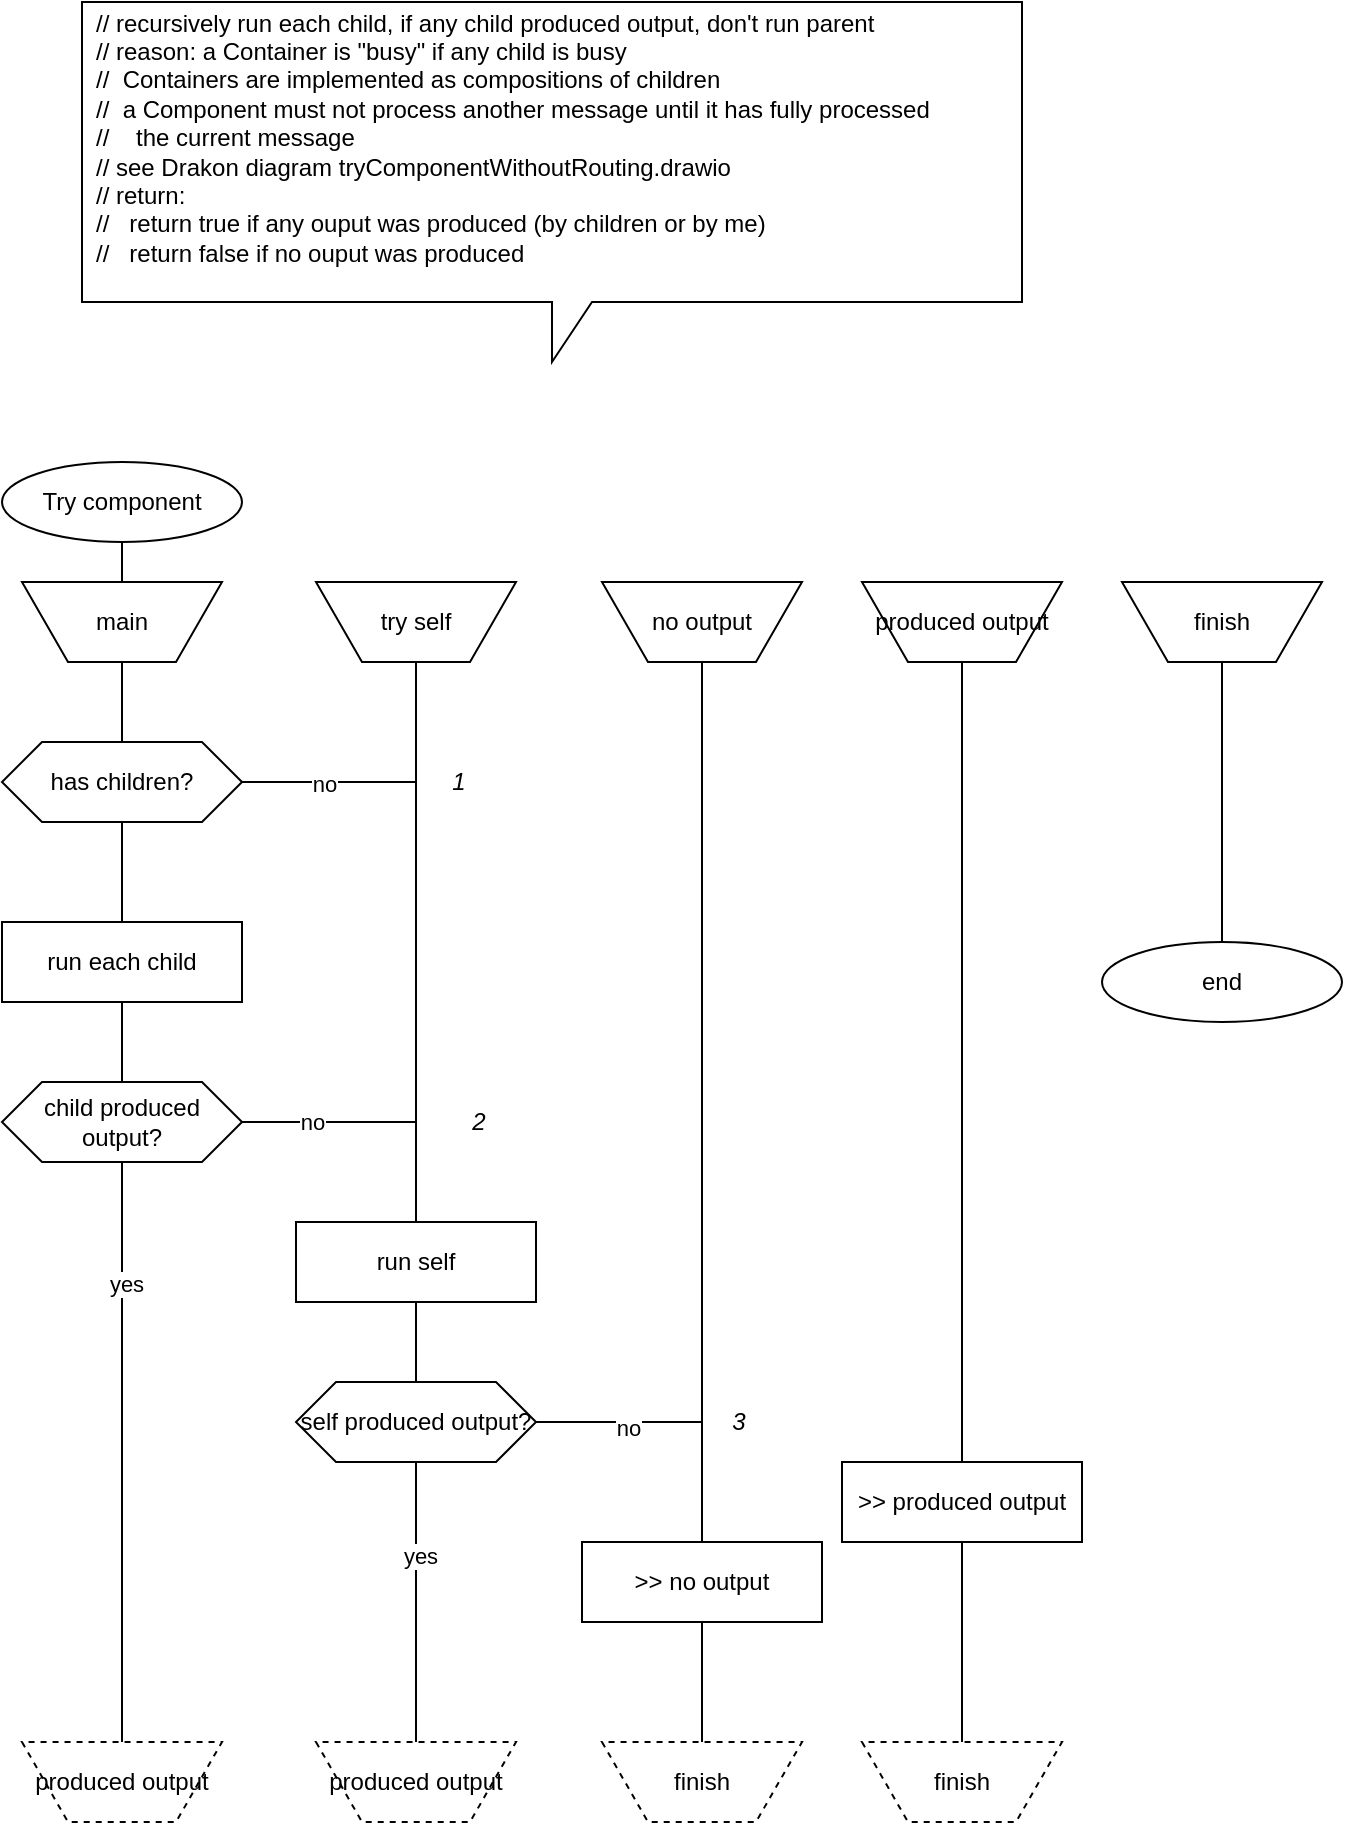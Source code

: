<mxfile version="14.6.13" type="device"><diagram id="C5RBs43oDa-KdzZeNtuy" name="Page-1"><mxGraphModel dx="1106" dy="806" grid="1" gridSize="10" guides="1" tooltips="1" connect="1" arrows="1" fold="1" page="1" pageScale="1" pageWidth="827" pageHeight="1169" math="0" shadow="0"><root><mxCell id="WIyWlLk6GJQsqaUBKTNV-0"/><mxCell id="WIyWlLk6GJQsqaUBKTNV-1" parent="WIyWlLk6GJQsqaUBKTNV-0"/><mxCell id="bzFeX_p7-rOfqqyGRg9e-41" style="edgeStyle=orthogonalEdgeStyle;rounded=0;orthogonalLoop=1;jettySize=auto;html=1;exitX=0.5;exitY=1;exitDx=0;exitDy=0;endArrow=none;endFill=0;startArrow=none;entryX=0.5;entryY=0;entryDx=0;entryDy=0;" parent="WIyWlLk6GJQsqaUBKTNV-1" source="bzFeX_p7-rOfqqyGRg9e-46" target="bzFeX_p7-rOfqqyGRg9e-52" edge="1"><mxGeometry relative="1" as="geometry"><mxPoint x="100" y="850" as="targetPoint"/></mxGeometry></mxCell><mxCell id="bzFeX_p7-rOfqqyGRg9e-71" value="yes" style="edgeLabel;html=1;align=center;verticalAlign=middle;resizable=0;points=[];" parent="bzFeX_p7-rOfqqyGRg9e-41" vertex="1" connectable="0"><mxGeometry x="0.152" y="2" relative="1" as="geometry"><mxPoint as="offset"/></mxGeometry></mxCell><mxCell id="bzFeX_p7-rOfqqyGRg9e-27" value="Try component" style="ellipse;whiteSpace=wrap;html=1;" parent="WIyWlLk6GJQsqaUBKTNV-1" vertex="1"><mxGeometry x="40" y="270" width="120" height="40" as="geometry"/></mxCell><mxCell id="bzFeX_p7-rOfqqyGRg9e-69" style="edgeStyle=orthogonalEdgeStyle;rounded=0;orthogonalLoop=1;jettySize=auto;html=1;exitX=1;exitY=0.5;exitDx=0;exitDy=0;entryX=0.5;entryY=0;entryDx=0;entryDy=0;endArrow=none;endFill=0;" parent="WIyWlLk6GJQsqaUBKTNV-1" source="bzFeX_p7-rOfqqyGRg9e-32" target="bzFeX_p7-rOfqqyGRg9e-36" edge="1"><mxGeometry relative="1" as="geometry"/></mxCell><mxCell id="n007bIFmmcKfIuE7vZjC-0" value="no" style="edgeLabel;html=1;align=center;verticalAlign=middle;resizable=0;points=[];" vertex="1" connectable="0" parent="bzFeX_p7-rOfqqyGRg9e-69"><mxGeometry x="-0.733" y="-1" relative="1" as="geometry"><mxPoint as="offset"/></mxGeometry></mxCell><mxCell id="bzFeX_p7-rOfqqyGRg9e-32" value="has children?" style="shape=hexagon;perimeter=hexagonPerimeter2;whiteSpace=wrap;html=1;fixedSize=1;" parent="WIyWlLk6GJQsqaUBKTNV-1" vertex="1"><mxGeometry x="40" y="410" width="120" height="40" as="geometry"/></mxCell><mxCell id="bzFeX_p7-rOfqqyGRg9e-65" style="edgeStyle=orthogonalEdgeStyle;rounded=0;orthogonalLoop=1;jettySize=auto;html=1;exitX=1;exitY=0.5;exitDx=0;exitDy=0;entryX=0.5;entryY=0;entryDx=0;entryDy=0;endArrow=none;endFill=0;" parent="WIyWlLk6GJQsqaUBKTNV-1" source="bzFeX_p7-rOfqqyGRg9e-25" target="bzFeX_p7-rOfqqyGRg9e-36" edge="1"><mxGeometry relative="1" as="geometry"/></mxCell><mxCell id="bzFeX_p7-rOfqqyGRg9e-70" value="no" style="edgeLabel;html=1;align=center;verticalAlign=middle;resizable=0;points=[];" parent="bzFeX_p7-rOfqqyGRg9e-65" vertex="1" connectable="0"><mxGeometry x="-0.489" relative="1" as="geometry"><mxPoint as="offset"/></mxGeometry></mxCell><mxCell id="bzFeX_p7-rOfqqyGRg9e-25" value="child produced output?" style="shape=hexagon;perimeter=hexagonPerimeter2;whiteSpace=wrap;html=1;fixedSize=1;" parent="WIyWlLk6GJQsqaUBKTNV-1" vertex="1"><mxGeometry x="40" y="580" width="120" height="40" as="geometry"/></mxCell><mxCell id="bzFeX_p7-rOfqqyGRg9e-26" value="run each child" style="rounded=0;whiteSpace=wrap;html=1;" parent="WIyWlLk6GJQsqaUBKTNV-1" vertex="1"><mxGeometry x="40" y="500" width="120" height="40" as="geometry"/></mxCell><mxCell id="bzFeX_p7-rOfqqyGRg9e-44" style="edgeStyle=orthogonalEdgeStyle;rounded=0;orthogonalLoop=1;jettySize=auto;html=1;exitX=0.5;exitY=1;exitDx=0;exitDy=0;endArrow=none;endFill=0;entryX=0.5;entryY=0;entryDx=0;entryDy=0;" parent="WIyWlLk6GJQsqaUBKTNV-1" source="bzFeX_p7-rOfqqyGRg9e-45" target="bzFeX_p7-rOfqqyGRg9e-55" edge="1"><mxGeometry relative="1" as="geometry"><mxPoint x="389.5" y="340" as="sourcePoint"/><mxPoint x="390" y="850" as="targetPoint"/></mxGeometry></mxCell><mxCell id="bzFeX_p7-rOfqqyGRg9e-43" value="&amp;gt;&amp;gt; no output" style="rounded=0;whiteSpace=wrap;html=1;" parent="WIyWlLk6GJQsqaUBKTNV-1" vertex="1"><mxGeometry x="330" y="810" width="120" height="40" as="geometry"/></mxCell><mxCell id="bzFeX_p7-rOfqqyGRg9e-45" value="no output" style="verticalLabelPosition=middle;verticalAlign=middle;html=1;shape=trapezoid;perimeter=trapezoidPerimeter;whiteSpace=wrap;size=0.23;arcSize=10;flipV=1;labelPosition=center;align=center;" parent="WIyWlLk6GJQsqaUBKTNV-1" vertex="1"><mxGeometry x="340" y="330" width="100" height="40" as="geometry"/></mxCell><mxCell id="bzFeX_p7-rOfqqyGRg9e-46" value="main" style="verticalLabelPosition=middle;verticalAlign=middle;html=1;shape=trapezoid;perimeter=trapezoidPerimeter;whiteSpace=wrap;size=0.23;arcSize=10;flipV=1;labelPosition=center;align=center;" parent="WIyWlLk6GJQsqaUBKTNV-1" vertex="1"><mxGeometry x="50" y="330" width="100" height="40" as="geometry"/></mxCell><mxCell id="bzFeX_p7-rOfqqyGRg9e-47" value="" style="edgeStyle=orthogonalEdgeStyle;rounded=0;orthogonalLoop=1;jettySize=auto;html=1;exitX=0.5;exitY=1;exitDx=0;exitDy=0;endArrow=none;endFill=0;" parent="WIyWlLk6GJQsqaUBKTNV-1" source="bzFeX_p7-rOfqqyGRg9e-27" target="bzFeX_p7-rOfqqyGRg9e-46" edge="1"><mxGeometry relative="1" as="geometry"><mxPoint x="100" y="310" as="sourcePoint"/><mxPoint x="100" y="850" as="targetPoint"/></mxGeometry></mxCell><mxCell id="bzFeX_p7-rOfqqyGRg9e-49" style="edgeStyle=orthogonalEdgeStyle;rounded=0;orthogonalLoop=1;jettySize=auto;html=1;exitX=0.5;exitY=1;exitDx=0;exitDy=0;endArrow=none;endFill=0;entryX=0.5;entryY=0;entryDx=0;entryDy=0;" parent="WIyWlLk6GJQsqaUBKTNV-1" source="bzFeX_p7-rOfqqyGRg9e-51" target="bzFeX_p7-rOfqqyGRg9e-53" edge="1"><mxGeometry relative="1" as="geometry"><mxPoint x="519.5" y="340" as="sourcePoint"/><mxPoint x="520" y="850" as="targetPoint"/></mxGeometry></mxCell><mxCell id="bzFeX_p7-rOfqqyGRg9e-50" value="&amp;gt;&amp;gt; produced output" style="rounded=0;whiteSpace=wrap;html=1;" parent="WIyWlLk6GJQsqaUBKTNV-1" vertex="1"><mxGeometry x="460" y="770" width="120" height="40" as="geometry"/></mxCell><mxCell id="bzFeX_p7-rOfqqyGRg9e-51" value="produced output" style="verticalLabelPosition=middle;verticalAlign=middle;html=1;shape=trapezoid;perimeter=trapezoidPerimeter;whiteSpace=wrap;size=0.23;arcSize=10;flipV=1;labelPosition=center;align=center;" parent="WIyWlLk6GJQsqaUBKTNV-1" vertex="1"><mxGeometry x="470" y="330" width="100" height="40" as="geometry"/></mxCell><mxCell id="bzFeX_p7-rOfqqyGRg9e-52" value="produced output" style="verticalLabelPosition=middle;verticalAlign=middle;html=1;shape=trapezoid;perimeter=trapezoidPerimeter;whiteSpace=wrap;size=0.23;arcSize=10;flipV=1;labelPosition=center;align=center;dashed=1;" parent="WIyWlLk6GJQsqaUBKTNV-1" vertex="1"><mxGeometry x="50" y="910" width="100" height="40" as="geometry"/></mxCell><mxCell id="bzFeX_p7-rOfqqyGRg9e-53" value="finish" style="verticalLabelPosition=middle;verticalAlign=middle;html=1;shape=trapezoid;perimeter=trapezoidPerimeter;whiteSpace=wrap;size=0.23;arcSize=10;flipV=1;labelPosition=center;align=center;dashed=1;" parent="WIyWlLk6GJQsqaUBKTNV-1" vertex="1"><mxGeometry x="470" y="910" width="100" height="40" as="geometry"/></mxCell><mxCell id="bzFeX_p7-rOfqqyGRg9e-55" value="finish" style="verticalLabelPosition=middle;verticalAlign=middle;html=1;shape=trapezoid;perimeter=trapezoidPerimeter;whiteSpace=wrap;size=0.23;arcSize=10;flipV=1;labelPosition=center;align=center;dashed=1;" parent="WIyWlLk6GJQsqaUBKTNV-1" vertex="1"><mxGeometry x="340" y="910" width="100" height="40" as="geometry"/></mxCell><mxCell id="bzFeX_p7-rOfqqyGRg9e-56" style="edgeStyle=orthogonalEdgeStyle;rounded=0;orthogonalLoop=1;jettySize=auto;html=1;exitX=0.5;exitY=1;exitDx=0;exitDy=0;endArrow=none;endFill=0;entryX=0.5;entryY=0;entryDx=0;entryDy=0;" parent="WIyWlLk6GJQsqaUBKTNV-1" source="bzFeX_p7-rOfqqyGRg9e-58" target="bzFeX_p7-rOfqqyGRg9e-60" edge="1"><mxGeometry relative="1" as="geometry"><mxPoint x="649.5" y="340" as="sourcePoint"/><mxPoint x="650" y="910" as="targetPoint"/></mxGeometry></mxCell><mxCell id="bzFeX_p7-rOfqqyGRg9e-58" value="finish" style="verticalLabelPosition=middle;verticalAlign=middle;html=1;shape=trapezoid;perimeter=trapezoidPerimeter;whiteSpace=wrap;size=0.23;arcSize=10;flipV=1;labelPosition=center;align=center;" parent="WIyWlLk6GJQsqaUBKTNV-1" vertex="1"><mxGeometry x="600" y="330" width="100" height="40" as="geometry"/></mxCell><mxCell id="bzFeX_p7-rOfqqyGRg9e-60" value="end" style="ellipse;whiteSpace=wrap;html=1;" parent="WIyWlLk6GJQsqaUBKTNV-1" vertex="1"><mxGeometry x="590" y="510" width="120" height="40" as="geometry"/></mxCell><mxCell id="bzFeX_p7-rOfqqyGRg9e-61" style="edgeStyle=orthogonalEdgeStyle;rounded=0;orthogonalLoop=1;jettySize=auto;html=1;endArrow=none;endFill=0;entryX=0.5;entryY=0;entryDx=0;entryDy=0;exitX=0.5;exitY=1;exitDx=0;exitDy=0;" parent="WIyWlLk6GJQsqaUBKTNV-1" source="bzFeX_p7-rOfqqyGRg9e-63" target="bzFeX_p7-rOfqqyGRg9e-64" edge="1"><mxGeometry relative="1" as="geometry"><mxPoint x="247" y="450" as="sourcePoint"/><mxPoint x="246.5" y="900" as="targetPoint"/><Array as="points"/></mxGeometry></mxCell><mxCell id="bzFeX_p7-rOfqqyGRg9e-72" value="yes" style="edgeLabel;html=1;align=center;verticalAlign=middle;resizable=0;points=[];" parent="bzFeX_p7-rOfqqyGRg9e-61" vertex="1" connectable="0"><mxGeometry x="0.656" y="2" relative="1" as="geometry"><mxPoint as="offset"/></mxGeometry></mxCell><mxCell id="bzFeX_p7-rOfqqyGRg9e-63" value="try self" style="verticalLabelPosition=middle;verticalAlign=middle;html=1;shape=trapezoid;perimeter=trapezoidPerimeter;whiteSpace=wrap;size=0.23;arcSize=10;flipV=1;labelPosition=center;align=center;" parent="WIyWlLk6GJQsqaUBKTNV-1" vertex="1"><mxGeometry x="197" y="330" width="100" height="40" as="geometry"/></mxCell><mxCell id="bzFeX_p7-rOfqqyGRg9e-64" value="produced output" style="verticalLabelPosition=middle;verticalAlign=middle;html=1;shape=trapezoid;perimeter=trapezoidPerimeter;whiteSpace=wrap;size=0.23;arcSize=10;flipV=1;labelPosition=center;align=center;dashed=1;" parent="WIyWlLk6GJQsqaUBKTNV-1" vertex="1"><mxGeometry x="197" y="910" width="100" height="40" as="geometry"/></mxCell><mxCell id="bzFeX_p7-rOfqqyGRg9e-36" value="run self" style="rounded=0;whiteSpace=wrap;html=1;" parent="WIyWlLk6GJQsqaUBKTNV-1" vertex="1"><mxGeometry x="187" y="650" width="120" height="40" as="geometry"/></mxCell><mxCell id="bzFeX_p7-rOfqqyGRg9e-68" style="edgeStyle=orthogonalEdgeStyle;rounded=0;orthogonalLoop=1;jettySize=auto;html=1;exitX=1;exitY=0.5;exitDx=0;exitDy=0;entryX=0.5;entryY=0;entryDx=0;entryDy=0;endArrow=none;endFill=0;" parent="WIyWlLk6GJQsqaUBKTNV-1" source="bzFeX_p7-rOfqqyGRg9e-37" target="bzFeX_p7-rOfqqyGRg9e-43" edge="1"><mxGeometry relative="1" as="geometry"/></mxCell><mxCell id="bzFeX_p7-rOfqqyGRg9e-73" value="no" style="edgeLabel;html=1;align=center;verticalAlign=middle;resizable=0;points=[];" parent="bzFeX_p7-rOfqqyGRg9e-68" vertex="1" connectable="0"><mxGeometry x="-0.357" y="-3" relative="1" as="geometry"><mxPoint as="offset"/></mxGeometry></mxCell><mxCell id="bzFeX_p7-rOfqqyGRg9e-37" value="self produced output?" style="shape=hexagon;perimeter=hexagonPerimeter2;whiteSpace=wrap;html=1;fixedSize=1;" parent="WIyWlLk6GJQsqaUBKTNV-1" vertex="1"><mxGeometry x="187" y="730" width="120" height="40" as="geometry"/></mxCell><mxCell id="n007bIFmmcKfIuE7vZjC-1" value="&lt;i&gt;1&lt;/i&gt;" style="text;html=1;strokeColor=none;fillColor=none;align=center;verticalAlign=middle;whiteSpace=wrap;rounded=0;" vertex="1" parent="WIyWlLk6GJQsqaUBKTNV-1"><mxGeometry x="257" y="420" width="23" height="20" as="geometry"/></mxCell><mxCell id="n007bIFmmcKfIuE7vZjC-2" value="&lt;i&gt;2&lt;/i&gt;" style="text;html=1;strokeColor=none;fillColor=none;align=center;verticalAlign=middle;whiteSpace=wrap;rounded=0;" vertex="1" parent="WIyWlLk6GJQsqaUBKTNV-1"><mxGeometry x="267" y="590" width="23" height="20" as="geometry"/></mxCell><mxCell id="n007bIFmmcKfIuE7vZjC-3" value="&lt;i&gt;3&lt;/i&gt;" style="text;html=1;strokeColor=none;fillColor=none;align=center;verticalAlign=middle;whiteSpace=wrap;rounded=0;" vertex="1" parent="WIyWlLk6GJQsqaUBKTNV-1"><mxGeometry x="397" y="740" width="23" height="20" as="geometry"/></mxCell><mxCell id="n007bIFmmcKfIuE7vZjC-4" value="&lt;div&gt;&lt;span&gt;&#9;&lt;/span&gt;// recursively run each child, if any child produced output, don't run parent&lt;/div&gt;&lt;div&gt;&lt;span&gt;&#9;&lt;/span&gt;// reason: a Container is &quot;busy&quot; if any child is busy&lt;/div&gt;&lt;div&gt;&lt;span&gt;&#9;&lt;/span&gt;//&amp;nbsp; Containers are implemented as compositions of children&lt;/div&gt;&lt;div&gt;&lt;span&gt;&#9;&lt;/span&gt;//&amp;nbsp; a Component must not process another message until it has fully processed&lt;/div&gt;&lt;div&gt;&lt;span&gt;&#9;&lt;/span&gt;//&amp;nbsp; &amp;nbsp; the current message&lt;/div&gt;&lt;div&gt;&lt;span&gt;&#9;&lt;/span&gt;// see Drakon diagram tryComponentWithoutRouting.drawio&lt;/div&gt;&lt;div&gt;&lt;span&gt;&#9;&lt;/span&gt;// return:&lt;/div&gt;&lt;div&gt;&lt;span&gt;&#9;&lt;/span&gt;//&amp;nbsp; &amp;nbsp;return true if any ouput was produced (by children or by me)&lt;/div&gt;&lt;div&gt;&lt;span&gt;&#9;&lt;/span&gt;//&amp;nbsp; &amp;nbsp;return false if no ouput was produced&lt;/div&gt;&lt;div&gt;&lt;br&gt;&lt;/div&gt;" style="shape=callout;whiteSpace=wrap;html=1;perimeter=calloutPerimeter;align=left;spacingLeft=5;" vertex="1" parent="WIyWlLk6GJQsqaUBKTNV-1"><mxGeometry x="80" y="40" width="470" height="180" as="geometry"/></mxCell></root></mxGraphModel></diagram></mxfile>